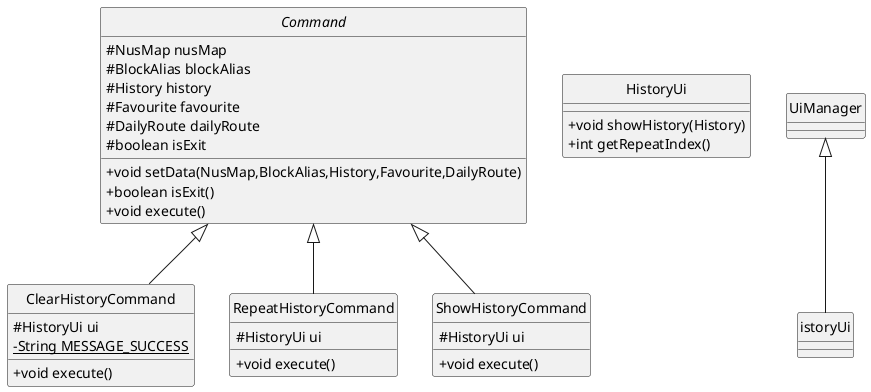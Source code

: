 @startuml
hide circle
skinparam classAttributeIconSize 0

class ClearHistoryCommand {
# HistoryUi ui
- {static} String MESSAGE_SUCCESS
+ void execute()
}
class HistoryUi {
+ void showHistory(History)
+ int getRepeatIndex()
}
abstract class Command {
# NusMap nusMap
# BlockAlias blockAlias
# History history
# Favourite favourite
# DailyRoute dailyRoute
# boolean isExit
+ void setData(NusMap,BlockAlias,History,Favourite,DailyRoute)
+ boolean isExit()
+ void execute()
}
class RepeatHistoryCommand {
# HistoryUi ui
+ void execute()
}

class ShowHistoryCommand {
# HistoryUi ui
+ void execute()
}


Command <|-- ClearHistoryCommand
UiManager <|-- istoryUi
Command <|-- RepeatHistoryCommand
Command <|-- ShowHistoryCommand
@enduml